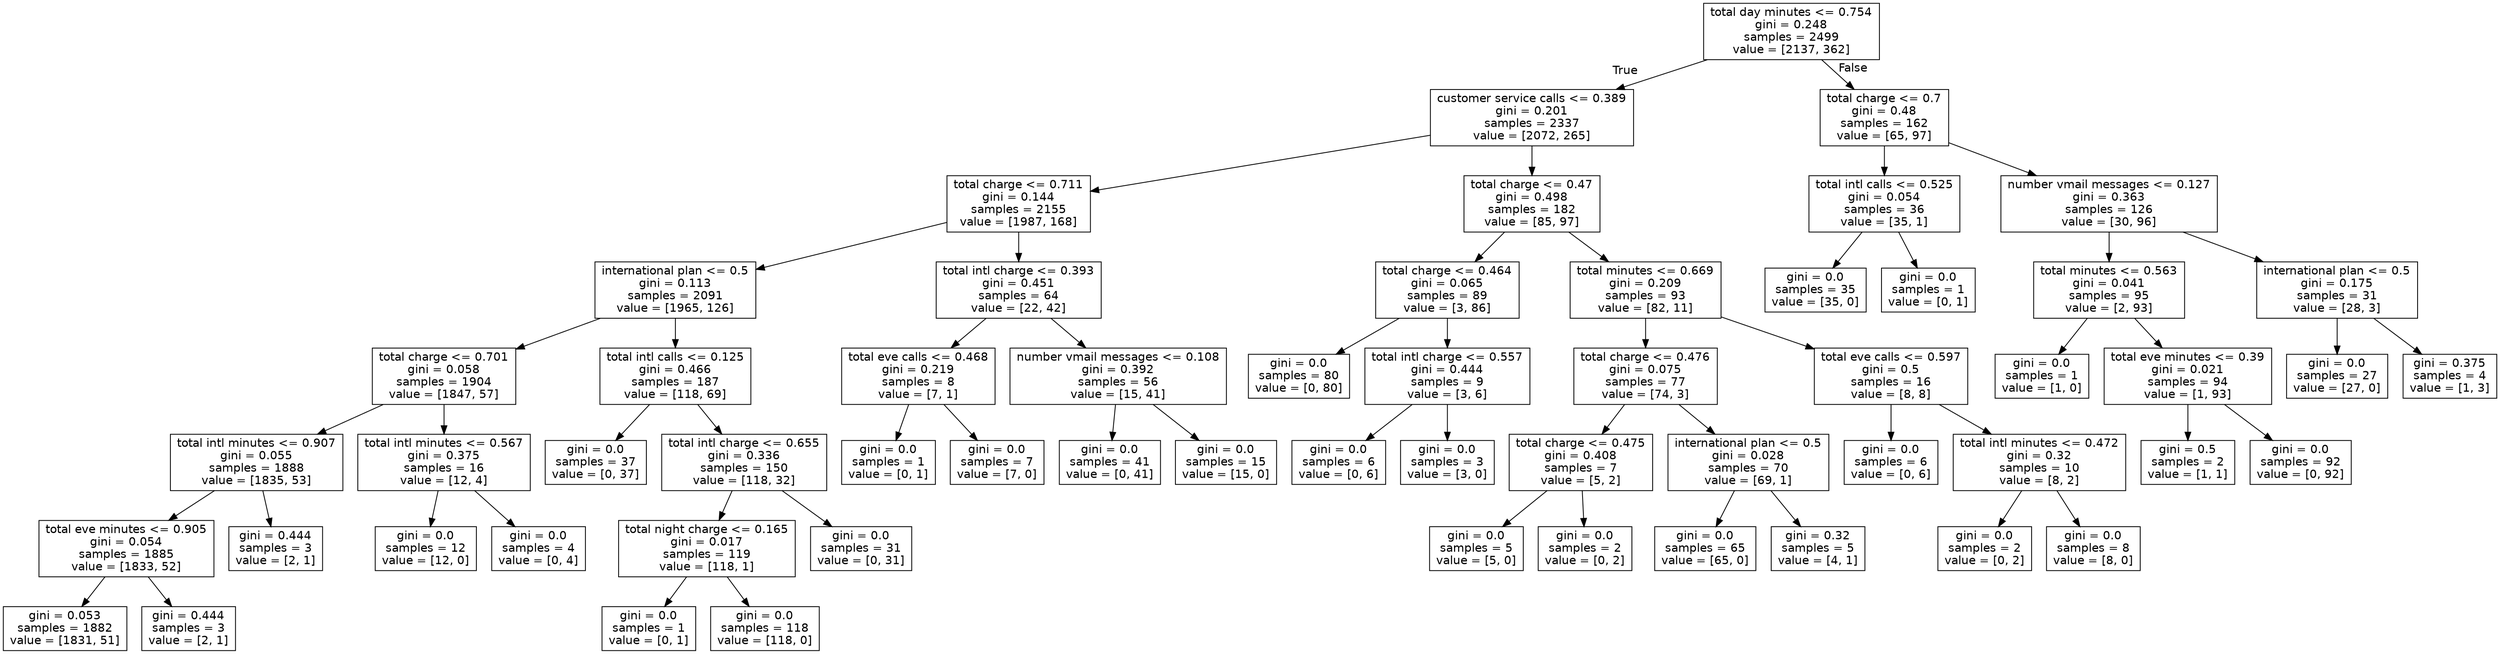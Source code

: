 digraph Tree {
node [shape=box, fontname="helvetica"] ;
edge [fontname="helvetica"] ;
0 [label="total day minutes <= 0.754\ngini = 0.248\nsamples = 2499\nvalue = [2137, 362]"] ;
1 [label="customer service calls <= 0.389\ngini = 0.201\nsamples = 2337\nvalue = [2072, 265]"] ;
0 -> 1 [labeldistance=2.5, labelangle=45, headlabel="True"] ;
2 [label="total charge <= 0.711\ngini = 0.144\nsamples = 2155\nvalue = [1987, 168]"] ;
1 -> 2 ;
3 [label="international plan <= 0.5\ngini = 0.113\nsamples = 2091\nvalue = [1965, 126]"] ;
2 -> 3 ;
4 [label="total charge <= 0.701\ngini = 0.058\nsamples = 1904\nvalue = [1847, 57]"] ;
3 -> 4 ;
5 [label="total intl minutes <= 0.907\ngini = 0.055\nsamples = 1888\nvalue = [1835, 53]"] ;
4 -> 5 ;
6 [label="total eve minutes <= 0.905\ngini = 0.054\nsamples = 1885\nvalue = [1833, 52]"] ;
5 -> 6 ;
7 [label="gini = 0.053\nsamples = 1882\nvalue = [1831, 51]"] ;
6 -> 7 ;
8 [label="gini = 0.444\nsamples = 3\nvalue = [2, 1]"] ;
6 -> 8 ;
9 [label="gini = 0.444\nsamples = 3\nvalue = [2, 1]"] ;
5 -> 9 ;
10 [label="total intl minutes <= 0.567\ngini = 0.375\nsamples = 16\nvalue = [12, 4]"] ;
4 -> 10 ;
11 [label="gini = 0.0\nsamples = 12\nvalue = [12, 0]"] ;
10 -> 11 ;
12 [label="gini = 0.0\nsamples = 4\nvalue = [0, 4]"] ;
10 -> 12 ;
13 [label="total intl calls <= 0.125\ngini = 0.466\nsamples = 187\nvalue = [118, 69]"] ;
3 -> 13 ;
14 [label="gini = 0.0\nsamples = 37\nvalue = [0, 37]"] ;
13 -> 14 ;
15 [label="total intl charge <= 0.655\ngini = 0.336\nsamples = 150\nvalue = [118, 32]"] ;
13 -> 15 ;
16 [label="total night charge <= 0.165\ngini = 0.017\nsamples = 119\nvalue = [118, 1]"] ;
15 -> 16 ;
17 [label="gini = 0.0\nsamples = 1\nvalue = [0, 1]"] ;
16 -> 17 ;
18 [label="gini = 0.0\nsamples = 118\nvalue = [118, 0]"] ;
16 -> 18 ;
19 [label="gini = 0.0\nsamples = 31\nvalue = [0, 31]"] ;
15 -> 19 ;
20 [label="total intl charge <= 0.393\ngini = 0.451\nsamples = 64\nvalue = [22, 42]"] ;
2 -> 20 ;
21 [label="total eve calls <= 0.468\ngini = 0.219\nsamples = 8\nvalue = [7, 1]"] ;
20 -> 21 ;
22 [label="gini = 0.0\nsamples = 1\nvalue = [0, 1]"] ;
21 -> 22 ;
23 [label="gini = 0.0\nsamples = 7\nvalue = [7, 0]"] ;
21 -> 23 ;
24 [label="number vmail messages <= 0.108\ngini = 0.392\nsamples = 56\nvalue = [15, 41]"] ;
20 -> 24 ;
25 [label="gini = 0.0\nsamples = 41\nvalue = [0, 41]"] ;
24 -> 25 ;
26 [label="gini = 0.0\nsamples = 15\nvalue = [15, 0]"] ;
24 -> 26 ;
27 [label="total charge <= 0.47\ngini = 0.498\nsamples = 182\nvalue = [85, 97]"] ;
1 -> 27 ;
28 [label="total charge <= 0.464\ngini = 0.065\nsamples = 89\nvalue = [3, 86]"] ;
27 -> 28 ;
29 [label="gini = 0.0\nsamples = 80\nvalue = [0, 80]"] ;
28 -> 29 ;
30 [label="total intl charge <= 0.557\ngini = 0.444\nsamples = 9\nvalue = [3, 6]"] ;
28 -> 30 ;
31 [label="gini = 0.0\nsamples = 6\nvalue = [0, 6]"] ;
30 -> 31 ;
32 [label="gini = 0.0\nsamples = 3\nvalue = [3, 0]"] ;
30 -> 32 ;
33 [label="total minutes <= 0.669\ngini = 0.209\nsamples = 93\nvalue = [82, 11]"] ;
27 -> 33 ;
34 [label="total charge <= 0.476\ngini = 0.075\nsamples = 77\nvalue = [74, 3]"] ;
33 -> 34 ;
35 [label="total charge <= 0.475\ngini = 0.408\nsamples = 7\nvalue = [5, 2]"] ;
34 -> 35 ;
36 [label="gini = 0.0\nsamples = 5\nvalue = [5, 0]"] ;
35 -> 36 ;
37 [label="gini = 0.0\nsamples = 2\nvalue = [0, 2]"] ;
35 -> 37 ;
38 [label="international plan <= 0.5\ngini = 0.028\nsamples = 70\nvalue = [69, 1]"] ;
34 -> 38 ;
39 [label="gini = 0.0\nsamples = 65\nvalue = [65, 0]"] ;
38 -> 39 ;
40 [label="gini = 0.32\nsamples = 5\nvalue = [4, 1]"] ;
38 -> 40 ;
41 [label="total eve calls <= 0.597\ngini = 0.5\nsamples = 16\nvalue = [8, 8]"] ;
33 -> 41 ;
42 [label="gini = 0.0\nsamples = 6\nvalue = [0, 6]"] ;
41 -> 42 ;
43 [label="total intl minutes <= 0.472\ngini = 0.32\nsamples = 10\nvalue = [8, 2]"] ;
41 -> 43 ;
44 [label="gini = 0.0\nsamples = 2\nvalue = [0, 2]"] ;
43 -> 44 ;
45 [label="gini = 0.0\nsamples = 8\nvalue = [8, 0]"] ;
43 -> 45 ;
46 [label="total charge <= 0.7\ngini = 0.48\nsamples = 162\nvalue = [65, 97]"] ;
0 -> 46 [labeldistance=2.5, labelangle=-45, headlabel="False"] ;
47 [label="total intl calls <= 0.525\ngini = 0.054\nsamples = 36\nvalue = [35, 1]"] ;
46 -> 47 ;
48 [label="gini = 0.0\nsamples = 35\nvalue = [35, 0]"] ;
47 -> 48 ;
49 [label="gini = 0.0\nsamples = 1\nvalue = [0, 1]"] ;
47 -> 49 ;
50 [label="number vmail messages <= 0.127\ngini = 0.363\nsamples = 126\nvalue = [30, 96]"] ;
46 -> 50 ;
51 [label="total minutes <= 0.563\ngini = 0.041\nsamples = 95\nvalue = [2, 93]"] ;
50 -> 51 ;
52 [label="gini = 0.0\nsamples = 1\nvalue = [1, 0]"] ;
51 -> 52 ;
53 [label="total eve minutes <= 0.39\ngini = 0.021\nsamples = 94\nvalue = [1, 93]"] ;
51 -> 53 ;
54 [label="gini = 0.5\nsamples = 2\nvalue = [1, 1]"] ;
53 -> 54 ;
55 [label="gini = 0.0\nsamples = 92\nvalue = [0, 92]"] ;
53 -> 55 ;
56 [label="international plan <= 0.5\ngini = 0.175\nsamples = 31\nvalue = [28, 3]"] ;
50 -> 56 ;
57 [label="gini = 0.0\nsamples = 27\nvalue = [27, 0]"] ;
56 -> 57 ;
58 [label="gini = 0.375\nsamples = 4\nvalue = [1, 3]"] ;
56 -> 58 ;
}